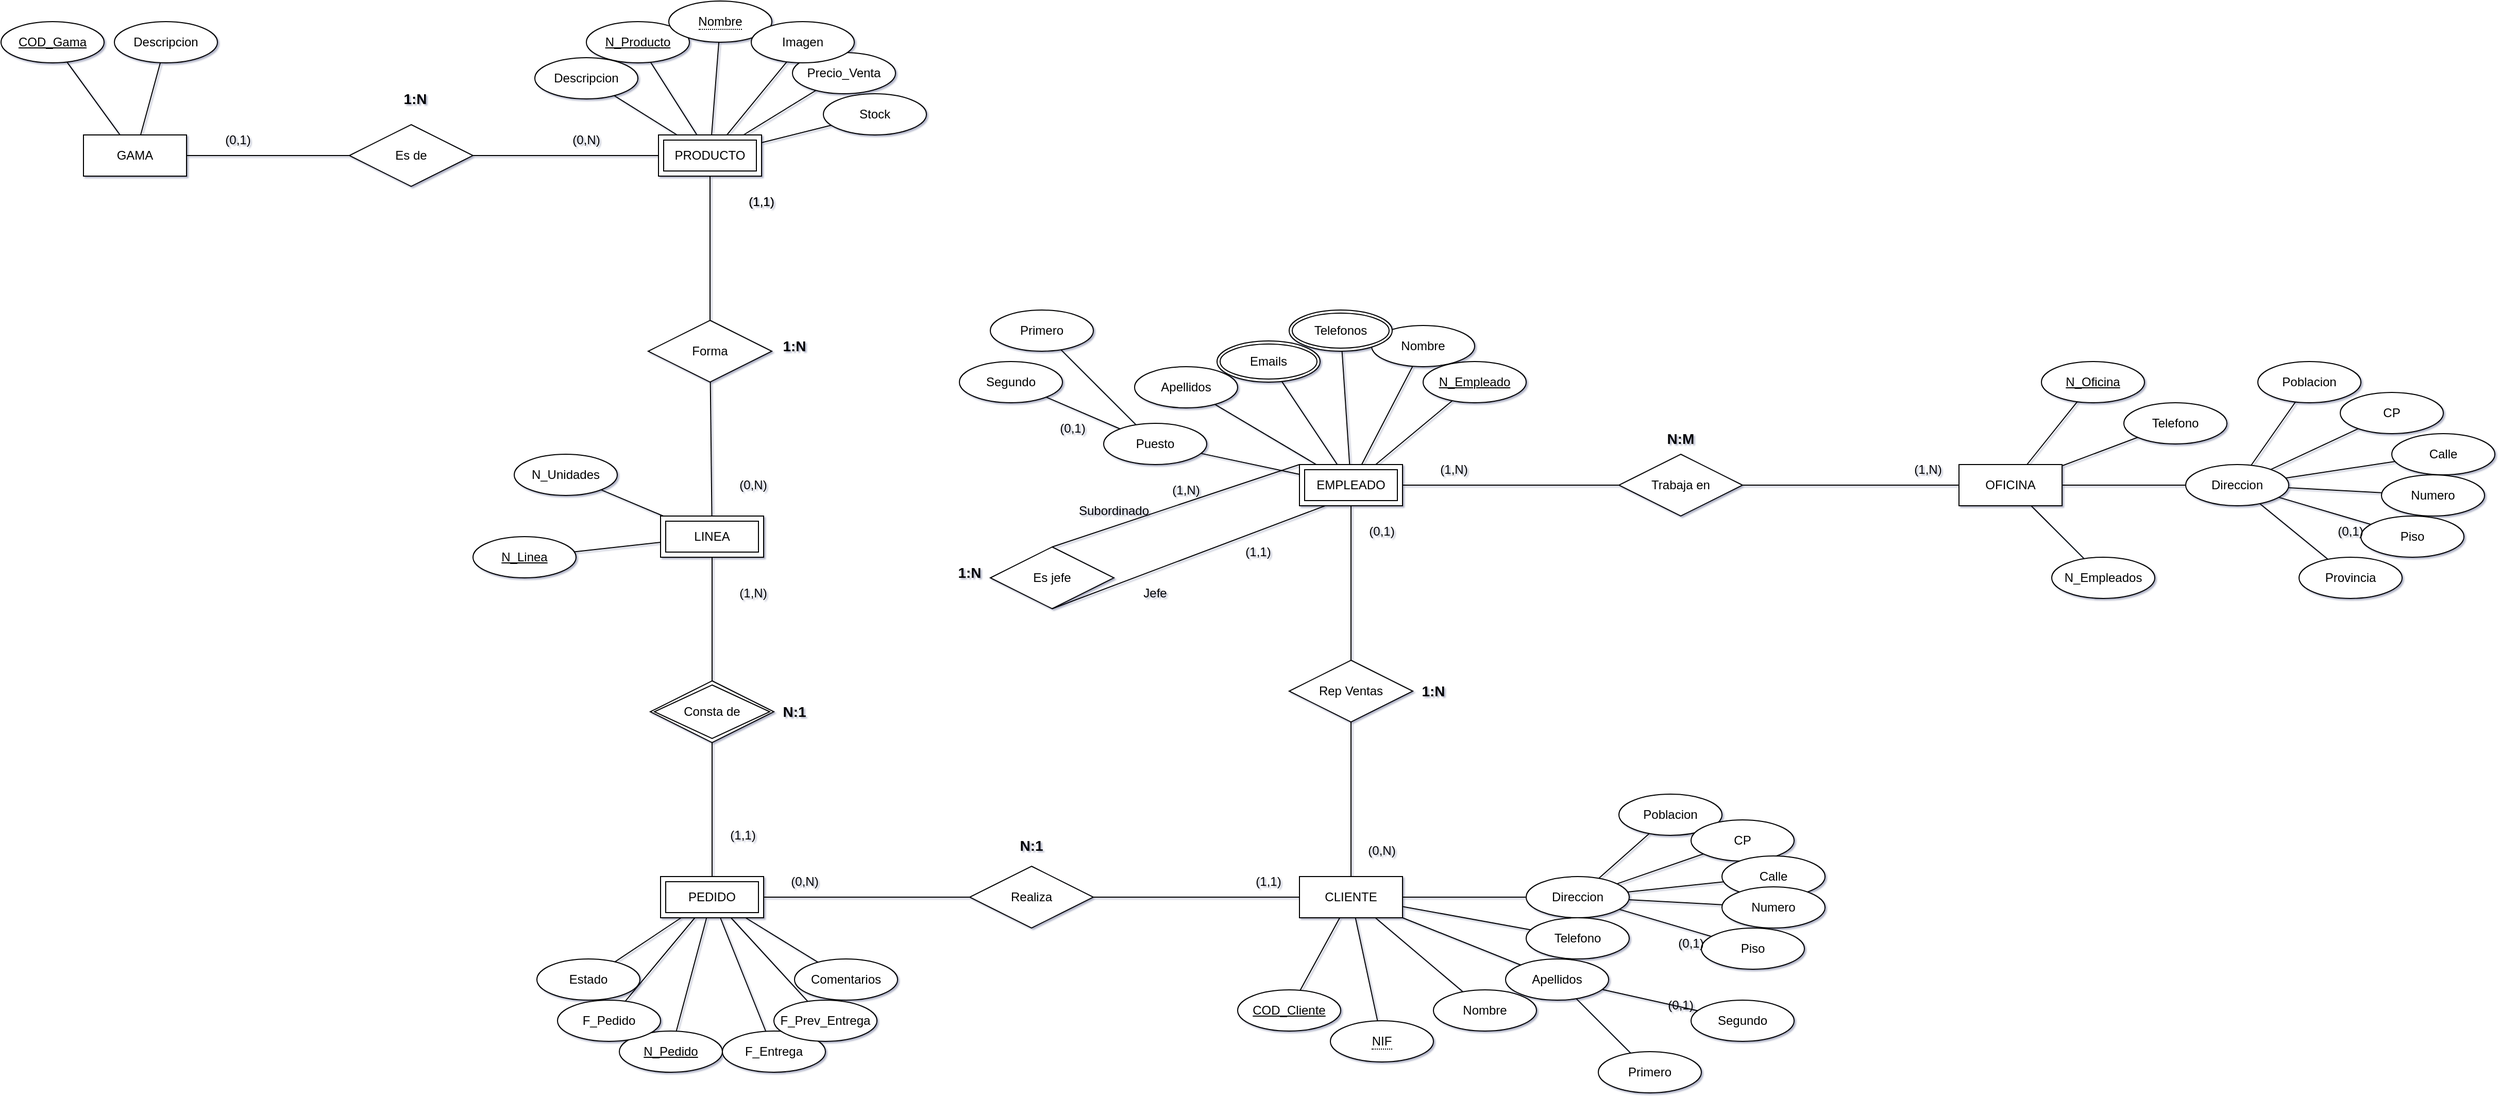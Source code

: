 <mxfile version="22.0.3" type="device">
  <diagram name="Página-1" id="CzSCKkRGqAQ5PVA5qDB_">
    <mxGraphModel dx="1994" dy="1868" grid="1" gridSize="10" guides="1" tooltips="1" connect="1" arrows="1" fold="1" page="1" pageScale="1" pageWidth="827" pageHeight="1169" background="none" math="0" shadow="1">
      <root>
        <mxCell id="0" />
        <mxCell id="1" parent="0" />
        <mxCell id="HR8WANUAVsoa-aW3c2Sm-1" value="GAMA" style="whiteSpace=wrap;html=1;align=center;labelBackgroundColor=none;rounded=0;" vertex="1" parent="1">
          <mxGeometry x="-440" y="-120" width="100" height="40" as="geometry" />
        </mxCell>
        <mxCell id="HR8WANUAVsoa-aW3c2Sm-2" value="OFICINA" style="whiteSpace=wrap;html=1;align=center;labelBackgroundColor=none;rounded=0;" vertex="1" parent="1">
          <mxGeometry x="1380" y="200" width="100" height="40" as="geometry" />
        </mxCell>
        <mxCell id="HR8WANUAVsoa-aW3c2Sm-3" value="CLIENTE" style="whiteSpace=wrap;html=1;align=center;labelBackgroundColor=none;rounded=0;" vertex="1" parent="1">
          <mxGeometry x="740" y="600" width="100" height="40" as="geometry" />
        </mxCell>
        <mxCell id="HR8WANUAVsoa-aW3c2Sm-5" value="PRODUCTO" style="shape=ext;margin=3;double=1;whiteSpace=wrap;html=1;align=center;labelBackgroundColor=none;rounded=0;" vertex="1" parent="1">
          <mxGeometry x="118" y="-120" width="100" height="40" as="geometry" />
        </mxCell>
        <mxCell id="HR8WANUAVsoa-aW3c2Sm-6" value="PEDIDO" style="shape=ext;margin=3;double=1;whiteSpace=wrap;html=1;align=center;labelBackgroundColor=none;rounded=0;" vertex="1" parent="1">
          <mxGeometry x="120" y="600" width="100" height="40" as="geometry" />
        </mxCell>
        <mxCell id="HR8WANUAVsoa-aW3c2Sm-7" value="EMPLEADO" style="shape=ext;margin=3;double=1;whiteSpace=wrap;html=1;align=center;labelBackgroundColor=none;rounded=0;" vertex="1" parent="1">
          <mxGeometry x="740" y="200" width="100" height="40" as="geometry" />
        </mxCell>
        <mxCell id="HR8WANUAVsoa-aW3c2Sm-8" value="N_Pedido" style="ellipse;whiteSpace=wrap;html=1;align=center;fontStyle=4;labelBackgroundColor=none;rounded=0;" vertex="1" parent="1">
          <mxGeometry x="80" y="750" width="100" height="40" as="geometry" />
        </mxCell>
        <mxCell id="HR8WANUAVsoa-aW3c2Sm-73" style="rounded=0;orthogonalLoop=1;jettySize=auto;html=1;endArrow=none;endFill=0;labelBackgroundColor=none;fontColor=default;" edge="1" parent="1" source="HR8WANUAVsoa-aW3c2Sm-10" target="HR8WANUAVsoa-aW3c2Sm-12">
          <mxGeometry relative="1" as="geometry" />
        </mxCell>
        <mxCell id="HR8WANUAVsoa-aW3c2Sm-10" value="N_Unidades" style="ellipse;whiteSpace=wrap;html=1;align=center;labelBackgroundColor=none;rounded=0;" vertex="1" parent="1">
          <mxGeometry x="-22" y="190" width="100" height="40" as="geometry" />
        </mxCell>
        <mxCell id="HR8WANUAVsoa-aW3c2Sm-11" value="Precio_Venta" style="ellipse;whiteSpace=wrap;html=1;align=center;labelBackgroundColor=none;rounded=0;" vertex="1" parent="1">
          <mxGeometry x="248" y="-200" width="100" height="40" as="geometry" />
        </mxCell>
        <mxCell id="HR8WANUAVsoa-aW3c2Sm-12" value="LINEA" style="shape=ext;margin=3;double=1;whiteSpace=wrap;html=1;align=center;labelBackgroundColor=none;rounded=0;" vertex="1" parent="1">
          <mxGeometry x="120" y="250" width="100" height="40" as="geometry" />
        </mxCell>
        <mxCell id="HR8WANUAVsoa-aW3c2Sm-13" value="Consta de" style="shape=rhombus;double=1;perimeter=rhombusPerimeter;whiteSpace=wrap;html=1;align=center;labelBackgroundColor=none;rounded=0;" vertex="1" parent="1">
          <mxGeometry x="110" y="410" width="120" height="60" as="geometry" />
        </mxCell>
        <mxCell id="HR8WANUAVsoa-aW3c2Sm-74" style="rounded=0;orthogonalLoop=1;jettySize=auto;html=1;endArrow=none;endFill=0;labelBackgroundColor=none;fontColor=default;" edge="1" parent="1" source="HR8WANUAVsoa-aW3c2Sm-14" target="HR8WANUAVsoa-aW3c2Sm-12">
          <mxGeometry relative="1" as="geometry" />
        </mxCell>
        <mxCell id="HR8WANUAVsoa-aW3c2Sm-14" value="N_Linea" style="ellipse;whiteSpace=wrap;html=1;align=center;fontStyle=4;labelBackgroundColor=none;rounded=0;" vertex="1" parent="1">
          <mxGeometry x="-62" y="270" width="100" height="40" as="geometry" />
        </mxCell>
        <mxCell id="HR8WANUAVsoa-aW3c2Sm-15" value="F_Pedido" style="ellipse;whiteSpace=wrap;html=1;align=center;labelBackgroundColor=none;rounded=0;" vertex="1" parent="1">
          <mxGeometry x="20" y="720" width="100" height="40" as="geometry" />
        </mxCell>
        <mxCell id="HR8WANUAVsoa-aW3c2Sm-16" value="F_Entrega" style="ellipse;whiteSpace=wrap;html=1;align=center;labelBackgroundColor=none;rounded=0;" vertex="1" parent="1">
          <mxGeometry x="180" y="750" width="100" height="40" as="geometry" />
        </mxCell>
        <mxCell id="HR8WANUAVsoa-aW3c2Sm-17" value="F_Prev_Entrega" style="ellipse;whiteSpace=wrap;html=1;align=center;labelBackgroundColor=none;rounded=0;" vertex="1" parent="1">
          <mxGeometry x="230" y="720" width="100" height="40" as="geometry" />
        </mxCell>
        <mxCell id="HR8WANUAVsoa-aW3c2Sm-18" value="Estado" style="ellipse;whiteSpace=wrap;html=1;align=center;labelBackgroundColor=none;rounded=0;" vertex="1" parent="1">
          <mxGeometry y="680" width="100" height="40" as="geometry" />
        </mxCell>
        <mxCell id="HR8WANUAVsoa-aW3c2Sm-19" value="Comentarios" style="ellipse;whiteSpace=wrap;html=1;align=center;labelBackgroundColor=none;rounded=0;" vertex="1" parent="1">
          <mxGeometry x="250" y="680" width="100" height="40" as="geometry" />
        </mxCell>
        <mxCell id="HR8WANUAVsoa-aW3c2Sm-24" value="Forma" style="shape=rhombus;perimeter=rhombusPerimeter;whiteSpace=wrap;html=1;align=center;labelBackgroundColor=none;rounded=0;" vertex="1" parent="1">
          <mxGeometry x="108" y="60" width="120" height="60" as="geometry" />
        </mxCell>
        <mxCell id="HR8WANUAVsoa-aW3c2Sm-25" value="Realiza" style="shape=rhombus;perimeter=rhombusPerimeter;whiteSpace=wrap;html=1;align=center;labelBackgroundColor=none;rounded=0;" vertex="1" parent="1">
          <mxGeometry x="420" y="590" width="120" height="60" as="geometry" />
        </mxCell>
        <mxCell id="HR8WANUAVsoa-aW3c2Sm-26" value="Rep Ventas" style="shape=rhombus;perimeter=rhombusPerimeter;whiteSpace=wrap;html=1;align=center;labelBackgroundColor=none;rounded=0;" vertex="1" parent="1">
          <mxGeometry x="730" y="390" width="120" height="60" as="geometry" />
        </mxCell>
        <mxCell id="HR8WANUAVsoa-aW3c2Sm-27" value="Es de" style="shape=rhombus;perimeter=rhombusPerimeter;whiteSpace=wrap;html=1;align=center;labelBackgroundColor=none;rounded=0;" vertex="1" parent="1">
          <mxGeometry x="-182" y="-130" width="120" height="60" as="geometry" />
        </mxCell>
        <mxCell id="HR8WANUAVsoa-aW3c2Sm-28" value="Es jefe" style="shape=rhombus;perimeter=rhombusPerimeter;whiteSpace=wrap;html=1;align=center;labelBackgroundColor=none;rounded=0;" vertex="1" parent="1">
          <mxGeometry x="440" y="280" width="120" height="60" as="geometry" />
        </mxCell>
        <mxCell id="HR8WANUAVsoa-aW3c2Sm-29" value="N_Producto" style="ellipse;whiteSpace=wrap;html=1;align=center;fontStyle=4;labelBackgroundColor=none;rounded=0;" vertex="1" parent="1">
          <mxGeometry x="48" y="-230" width="100" height="40" as="geometry" />
        </mxCell>
        <mxCell id="HR8WANUAVsoa-aW3c2Sm-30" value="&lt;span style=&quot;border-bottom: 1px dotted&quot;&gt;Nombre&lt;/span&gt;" style="ellipse;whiteSpace=wrap;html=1;align=center;labelBackgroundColor=none;rounded=0;" vertex="1" parent="1">
          <mxGeometry x="128" y="-250" width="100" height="40" as="geometry" />
        </mxCell>
        <mxCell id="HR8WANUAVsoa-aW3c2Sm-31" value="Imagen" style="ellipse;whiteSpace=wrap;html=1;align=center;labelBackgroundColor=none;rounded=0;" vertex="1" parent="1">
          <mxGeometry x="208" y="-230" width="100" height="40" as="geometry" />
        </mxCell>
        <mxCell id="HR8WANUAVsoa-aW3c2Sm-32" value="Descripcion" style="ellipse;whiteSpace=wrap;html=1;align=center;labelBackgroundColor=none;rounded=0;" vertex="1" parent="1">
          <mxGeometry x="-2" y="-195" width="100" height="40" as="geometry" />
        </mxCell>
        <mxCell id="HR8WANUAVsoa-aW3c2Sm-33" value="Stock" style="ellipse;whiteSpace=wrap;html=1;align=center;labelBackgroundColor=none;rounded=0;" vertex="1" parent="1">
          <mxGeometry x="278" y="-160" width="100" height="40" as="geometry" />
        </mxCell>
        <mxCell id="HR8WANUAVsoa-aW3c2Sm-34" value="COD_Gama" style="ellipse;whiteSpace=wrap;html=1;align=center;fontStyle=4;labelBackgroundColor=none;rounded=0;" vertex="1" parent="1">
          <mxGeometry x="-520" y="-230" width="100" height="40" as="geometry" />
        </mxCell>
        <mxCell id="HR8WANUAVsoa-aW3c2Sm-35" value="Descripcion" style="ellipse;whiteSpace=wrap;html=1;align=center;labelBackgroundColor=none;rounded=0;" vertex="1" parent="1">
          <mxGeometry x="-410" y="-230" width="100" height="40" as="geometry" />
        </mxCell>
        <mxCell id="HR8WANUAVsoa-aW3c2Sm-36" value="COD_Cliente" style="ellipse;whiteSpace=wrap;html=1;align=center;fontStyle=4;labelBackgroundColor=none;rounded=0;" vertex="1" parent="1">
          <mxGeometry x="680" y="710" width="100" height="40" as="geometry" />
        </mxCell>
        <mxCell id="HR8WANUAVsoa-aW3c2Sm-37" value="&lt;span style=&quot;border-bottom: 1px dotted&quot;&gt;NIF&lt;/span&gt;" style="ellipse;whiteSpace=wrap;html=1;align=center;labelBackgroundColor=none;rounded=0;" vertex="1" parent="1">
          <mxGeometry x="770" y="740" width="100" height="40" as="geometry" />
        </mxCell>
        <mxCell id="HR8WANUAVsoa-aW3c2Sm-38" value="Nombre" style="ellipse;whiteSpace=wrap;html=1;align=center;labelBackgroundColor=none;rounded=0;" vertex="1" parent="1">
          <mxGeometry x="870" y="710" width="100" height="40" as="geometry" />
        </mxCell>
        <mxCell id="HR8WANUAVsoa-aW3c2Sm-39" value="Apellidos" style="ellipse;whiteSpace=wrap;html=1;align=center;labelBackgroundColor=none;rounded=0;" vertex="1" parent="1">
          <mxGeometry x="940" y="680" width="100" height="40" as="geometry" />
        </mxCell>
        <mxCell id="HR8WANUAVsoa-aW3c2Sm-40" value="Primero" style="ellipse;whiteSpace=wrap;html=1;align=center;labelBackgroundColor=none;rounded=0;" vertex="1" parent="1">
          <mxGeometry x="1030" y="770" width="100" height="40" as="geometry" />
        </mxCell>
        <mxCell id="HR8WANUAVsoa-aW3c2Sm-41" value="Segundo" style="ellipse;whiteSpace=wrap;html=1;align=center;labelBackgroundColor=none;rounded=0;" vertex="1" parent="1">
          <mxGeometry x="1120" y="720" width="100" height="40" as="geometry" />
        </mxCell>
        <mxCell id="HR8WANUAVsoa-aW3c2Sm-42" value="(0,1)" style="text;html=1;strokeColor=none;fillColor=none;align=center;verticalAlign=middle;whiteSpace=wrap;rounded=0;labelBackgroundColor=none;" vertex="1" parent="1">
          <mxGeometry x="1080" y="710" width="60" height="30" as="geometry" />
        </mxCell>
        <mxCell id="HR8WANUAVsoa-aW3c2Sm-43" value="Telefono" style="ellipse;whiteSpace=wrap;html=1;align=center;labelBackgroundColor=none;rounded=0;" vertex="1" parent="1">
          <mxGeometry x="960" y="640" width="100" height="40" as="geometry" />
        </mxCell>
        <mxCell id="HR8WANUAVsoa-aW3c2Sm-44" value="Direccion" style="ellipse;whiteSpace=wrap;html=1;align=center;labelBackgroundColor=none;rounded=0;" vertex="1" parent="1">
          <mxGeometry x="960" y="600" width="100" height="40" as="geometry" />
        </mxCell>
        <mxCell id="HR8WANUAVsoa-aW3c2Sm-45" value="Poblacion" style="ellipse;whiteSpace=wrap;html=1;align=center;labelBackgroundColor=none;rounded=0;" vertex="1" parent="1">
          <mxGeometry x="1050" y="520" width="100" height="40" as="geometry" />
        </mxCell>
        <mxCell id="HR8WANUAVsoa-aW3c2Sm-46" value="CP" style="ellipse;whiteSpace=wrap;html=1;align=center;labelBackgroundColor=none;rounded=0;" vertex="1" parent="1">
          <mxGeometry x="1120" y="545" width="100" height="40" as="geometry" />
        </mxCell>
        <mxCell id="HR8WANUAVsoa-aW3c2Sm-47" value="Calle" style="ellipse;whiteSpace=wrap;html=1;align=center;labelBackgroundColor=none;rounded=0;" vertex="1" parent="1">
          <mxGeometry x="1150" y="580" width="100" height="40" as="geometry" />
        </mxCell>
        <mxCell id="HR8WANUAVsoa-aW3c2Sm-48" value="Numero" style="ellipse;whiteSpace=wrap;html=1;align=center;labelBackgroundColor=none;rounded=0;" vertex="1" parent="1">
          <mxGeometry x="1150" y="610" width="100" height="40" as="geometry" />
        </mxCell>
        <mxCell id="HR8WANUAVsoa-aW3c2Sm-49" value="Piso" style="ellipse;whiteSpace=wrap;html=1;align=center;labelBackgroundColor=none;rounded=0;" vertex="1" parent="1">
          <mxGeometry x="1130" y="650" width="100" height="40" as="geometry" />
        </mxCell>
        <mxCell id="HR8WANUAVsoa-aW3c2Sm-50" value="(0,1)" style="text;html=1;strokeColor=none;fillColor=none;align=center;verticalAlign=middle;whiteSpace=wrap;rounded=0;labelBackgroundColor=none;" vertex="1" parent="1">
          <mxGeometry x="1090" y="650" width="60" height="30" as="geometry" />
        </mxCell>
        <mxCell id="HR8WANUAVsoa-aW3c2Sm-51" value="Trabaja en" style="shape=rhombus;perimeter=rhombusPerimeter;whiteSpace=wrap;html=1;align=center;labelBackgroundColor=none;rounded=0;" vertex="1" parent="1">
          <mxGeometry x="1050" y="190" width="120" height="60" as="geometry" />
        </mxCell>
        <mxCell id="HR8WANUAVsoa-aW3c2Sm-53" value="N_Empleado" style="ellipse;whiteSpace=wrap;html=1;align=center;fontStyle=4;labelBackgroundColor=none;rounded=0;" vertex="1" parent="1">
          <mxGeometry x="860" y="100" width="100" height="40" as="geometry" />
        </mxCell>
        <mxCell id="HR8WANUAVsoa-aW3c2Sm-54" value="Nombre" style="ellipse;whiteSpace=wrap;html=1;align=center;labelBackgroundColor=none;rounded=0;" vertex="1" parent="1">
          <mxGeometry x="810" y="65" width="100" height="40" as="geometry" />
        </mxCell>
        <mxCell id="HR8WANUAVsoa-aW3c2Sm-55" value="Apellidos" style="ellipse;whiteSpace=wrap;html=1;align=center;labelBackgroundColor=none;rounded=0;" vertex="1" parent="1">
          <mxGeometry x="580" y="105" width="100" height="40" as="geometry" />
        </mxCell>
        <mxCell id="HR8WANUAVsoa-aW3c2Sm-56" value="Primero" style="ellipse;whiteSpace=wrap;html=1;align=center;labelBackgroundColor=none;rounded=0;" vertex="1" parent="1">
          <mxGeometry x="440" y="50" width="100" height="40" as="geometry" />
        </mxCell>
        <mxCell id="HR8WANUAVsoa-aW3c2Sm-57" value="Segundo" style="ellipse;whiteSpace=wrap;html=1;align=center;labelBackgroundColor=none;rounded=0;" vertex="1" parent="1">
          <mxGeometry x="410" y="100" width="100" height="40" as="geometry" />
        </mxCell>
        <mxCell id="HR8WANUAVsoa-aW3c2Sm-58" value="(0,1)" style="text;html=1;strokeColor=none;fillColor=none;align=center;verticalAlign=middle;whiteSpace=wrap;rounded=0;labelBackgroundColor=none;" vertex="1" parent="1">
          <mxGeometry x="490" y="150" width="60" height="30" as="geometry" />
        </mxCell>
        <mxCell id="HR8WANUAVsoa-aW3c2Sm-59" value="Emails" style="ellipse;shape=doubleEllipse;margin=3;whiteSpace=wrap;html=1;align=center;labelBackgroundColor=none;rounded=0;" vertex="1" parent="1">
          <mxGeometry x="660" y="80" width="100" height="40" as="geometry" />
        </mxCell>
        <mxCell id="HR8WANUAVsoa-aW3c2Sm-60" value="Telefonos" style="ellipse;shape=doubleEllipse;margin=3;whiteSpace=wrap;html=1;align=center;labelBackgroundColor=none;rounded=0;" vertex="1" parent="1">
          <mxGeometry x="730" y="50" width="100" height="40" as="geometry" />
        </mxCell>
        <mxCell id="HR8WANUAVsoa-aW3c2Sm-61" value="Puesto" style="ellipse;whiteSpace=wrap;html=1;align=center;labelBackgroundColor=none;rounded=0;" vertex="1" parent="1">
          <mxGeometry x="550" y="160" width="100" height="40" as="geometry" />
        </mxCell>
        <mxCell id="HR8WANUAVsoa-aW3c2Sm-62" value="N_Oficina" style="ellipse;whiteSpace=wrap;html=1;align=center;fontStyle=4;labelBackgroundColor=none;rounded=0;" vertex="1" parent="1">
          <mxGeometry x="1460" y="100" width="100" height="40" as="geometry" />
        </mxCell>
        <mxCell id="HR8WANUAVsoa-aW3c2Sm-63" value="Telefono" style="ellipse;whiteSpace=wrap;html=1;align=center;labelBackgroundColor=none;rounded=0;" vertex="1" parent="1">
          <mxGeometry x="1540" y="140" width="100" height="40" as="geometry" />
        </mxCell>
        <mxCell id="HR8WANUAVsoa-aW3c2Sm-64" value="Direccion" style="ellipse;whiteSpace=wrap;html=1;align=center;labelBackgroundColor=none;rounded=0;" vertex="1" parent="1">
          <mxGeometry x="1600" y="200" width="100" height="40" as="geometry" />
        </mxCell>
        <mxCell id="HR8WANUAVsoa-aW3c2Sm-65" value="Poblacion" style="ellipse;whiteSpace=wrap;html=1;align=center;labelBackgroundColor=none;rounded=0;" vertex="1" parent="1">
          <mxGeometry x="1670" y="100" width="100" height="40" as="geometry" />
        </mxCell>
        <mxCell id="HR8WANUAVsoa-aW3c2Sm-66" value="CP" style="ellipse;whiteSpace=wrap;html=1;align=center;labelBackgroundColor=none;rounded=0;" vertex="1" parent="1">
          <mxGeometry x="1750" y="130" width="100" height="40" as="geometry" />
        </mxCell>
        <mxCell id="HR8WANUAVsoa-aW3c2Sm-67" value="Calle" style="ellipse;whiteSpace=wrap;html=1;align=center;labelBackgroundColor=none;rounded=0;" vertex="1" parent="1">
          <mxGeometry x="1800" y="170" width="100" height="40" as="geometry" />
        </mxCell>
        <mxCell id="HR8WANUAVsoa-aW3c2Sm-68" value="Numero" style="ellipse;whiteSpace=wrap;html=1;align=center;labelBackgroundColor=none;rounded=0;" vertex="1" parent="1">
          <mxGeometry x="1790" y="210" width="100" height="40" as="geometry" />
        </mxCell>
        <mxCell id="HR8WANUAVsoa-aW3c2Sm-69" value="Piso" style="ellipse;whiteSpace=wrap;html=1;align=center;labelBackgroundColor=none;rounded=0;" vertex="1" parent="1">
          <mxGeometry x="1770" y="250" width="100" height="40" as="geometry" />
        </mxCell>
        <mxCell id="HR8WANUAVsoa-aW3c2Sm-70" value="(0,1)" style="text;html=1;strokeColor=none;fillColor=none;align=center;verticalAlign=middle;whiteSpace=wrap;rounded=0;labelBackgroundColor=none;" vertex="1" parent="1">
          <mxGeometry x="1730" y="250" width="60" height="30" as="geometry" />
        </mxCell>
        <mxCell id="HR8WANUAVsoa-aW3c2Sm-71" value="Provincia" style="ellipse;whiteSpace=wrap;html=1;align=center;labelBackgroundColor=none;rounded=0;" vertex="1" parent="1">
          <mxGeometry x="1710" y="290" width="100" height="40" as="geometry" />
        </mxCell>
        <mxCell id="HR8WANUAVsoa-aW3c2Sm-72" value="N_Empleados" style="ellipse;whiteSpace=wrap;html=1;align=center;labelBackgroundColor=none;rounded=0;" vertex="1" parent="1">
          <mxGeometry x="1470" y="290" width="100" height="40" as="geometry" />
        </mxCell>
        <mxCell id="HR8WANUAVsoa-aW3c2Sm-75" style="rounded=0;orthogonalLoop=1;jettySize=auto;html=1;endArrow=none;endFill=0;labelBackgroundColor=none;fontColor=default;" edge="1" parent="1" source="HR8WANUAVsoa-aW3c2Sm-12" target="HR8WANUAVsoa-aW3c2Sm-13">
          <mxGeometry relative="1" as="geometry">
            <mxPoint x="-538" y="622" as="sourcePoint" />
            <mxPoint x="-428" y="628" as="targetPoint" />
          </mxGeometry>
        </mxCell>
        <mxCell id="HR8WANUAVsoa-aW3c2Sm-76" style="rounded=0;orthogonalLoop=1;jettySize=auto;html=1;endArrow=none;endFill=0;labelBackgroundColor=none;fontColor=default;" edge="1" parent="1" source="HR8WANUAVsoa-aW3c2Sm-13" target="HR8WANUAVsoa-aW3c2Sm-6">
          <mxGeometry relative="1" as="geometry">
            <mxPoint x="-528" y="632" as="sourcePoint" />
            <mxPoint x="-418" y="638" as="targetPoint" />
          </mxGeometry>
        </mxCell>
        <mxCell id="HR8WANUAVsoa-aW3c2Sm-77" style="rounded=0;orthogonalLoop=1;jettySize=auto;html=1;endArrow=none;endFill=0;labelBackgroundColor=none;fontColor=default;" edge="1" parent="1" source="HR8WANUAVsoa-aW3c2Sm-18" target="HR8WANUAVsoa-aW3c2Sm-6">
          <mxGeometry relative="1" as="geometry">
            <mxPoint x="-518" y="642" as="sourcePoint" />
            <mxPoint x="-408" y="648" as="targetPoint" />
          </mxGeometry>
        </mxCell>
        <mxCell id="HR8WANUAVsoa-aW3c2Sm-78" style="rounded=0;orthogonalLoop=1;jettySize=auto;html=1;endArrow=none;endFill=0;labelBackgroundColor=none;fontColor=default;" edge="1" parent="1" source="HR8WANUAVsoa-aW3c2Sm-15" target="HR8WANUAVsoa-aW3c2Sm-6">
          <mxGeometry relative="1" as="geometry">
            <mxPoint x="-508" y="652" as="sourcePoint" />
            <mxPoint x="-398" y="658" as="targetPoint" />
          </mxGeometry>
        </mxCell>
        <mxCell id="HR8WANUAVsoa-aW3c2Sm-79" style="rounded=0;orthogonalLoop=1;jettySize=auto;html=1;endArrow=none;endFill=0;labelBackgroundColor=none;fontColor=default;" edge="1" parent="1" source="HR8WANUAVsoa-aW3c2Sm-8" target="HR8WANUAVsoa-aW3c2Sm-6">
          <mxGeometry relative="1" as="geometry">
            <mxPoint x="-498" y="662" as="sourcePoint" />
            <mxPoint x="-388" y="668" as="targetPoint" />
          </mxGeometry>
        </mxCell>
        <mxCell id="HR8WANUAVsoa-aW3c2Sm-80" style="rounded=0;orthogonalLoop=1;jettySize=auto;html=1;endArrow=none;endFill=0;labelBackgroundColor=none;fontColor=default;" edge="1" parent="1" source="HR8WANUAVsoa-aW3c2Sm-25" target="HR8WANUAVsoa-aW3c2Sm-6">
          <mxGeometry relative="1" as="geometry">
            <mxPoint x="145" y="760" as="sourcePoint" />
            <mxPoint x="175" y="650" as="targetPoint" />
          </mxGeometry>
        </mxCell>
        <mxCell id="HR8WANUAVsoa-aW3c2Sm-81" style="rounded=0;orthogonalLoop=1;jettySize=auto;html=1;endArrow=none;endFill=0;labelBackgroundColor=none;fontColor=default;" edge="1" parent="1" source="HR8WANUAVsoa-aW3c2Sm-16" target="HR8WANUAVsoa-aW3c2Sm-6">
          <mxGeometry relative="1" as="geometry">
            <mxPoint x="155" y="770" as="sourcePoint" />
            <mxPoint x="185" y="660" as="targetPoint" />
          </mxGeometry>
        </mxCell>
        <mxCell id="HR8WANUAVsoa-aW3c2Sm-82" style="rounded=0;orthogonalLoop=1;jettySize=auto;html=1;endArrow=none;endFill=0;labelBackgroundColor=none;fontColor=default;" edge="1" parent="1" source="HR8WANUAVsoa-aW3c2Sm-17" target="HR8WANUAVsoa-aW3c2Sm-6">
          <mxGeometry relative="1" as="geometry">
            <mxPoint x="165" y="780" as="sourcePoint" />
            <mxPoint x="195" y="670" as="targetPoint" />
          </mxGeometry>
        </mxCell>
        <mxCell id="HR8WANUAVsoa-aW3c2Sm-83" style="rounded=0;orthogonalLoop=1;jettySize=auto;html=1;endArrow=none;endFill=0;labelBackgroundColor=none;fontColor=default;" edge="1" parent="1" source="HR8WANUAVsoa-aW3c2Sm-19" target="HR8WANUAVsoa-aW3c2Sm-6">
          <mxGeometry relative="1" as="geometry">
            <mxPoint x="175" y="790" as="sourcePoint" />
            <mxPoint x="205" y="680" as="targetPoint" />
          </mxGeometry>
        </mxCell>
        <mxCell id="HR8WANUAVsoa-aW3c2Sm-87" style="rounded=0;orthogonalLoop=1;jettySize=auto;html=1;endArrow=none;endFill=0;labelBackgroundColor=none;fontColor=default;" edge="1" parent="1" source="HR8WANUAVsoa-aW3c2Sm-5" target="HR8WANUAVsoa-aW3c2Sm-24">
          <mxGeometry relative="1" as="geometry">
            <mxPoint x="140" y="-70" as="sourcePoint" />
            <mxPoint x="-43" y="25" as="targetPoint" />
          </mxGeometry>
        </mxCell>
        <mxCell id="HR8WANUAVsoa-aW3c2Sm-88" style="rounded=0;orthogonalLoop=1;jettySize=auto;html=1;endArrow=none;endFill=0;labelBackgroundColor=none;fontColor=default;" edge="1" parent="1" source="HR8WANUAVsoa-aW3c2Sm-27" target="HR8WANUAVsoa-aW3c2Sm-5">
          <mxGeometry relative="1" as="geometry">
            <mxPoint x="178" y="-70" as="sourcePoint" />
            <mxPoint x="178" y="20" as="targetPoint" />
          </mxGeometry>
        </mxCell>
        <mxCell id="HR8WANUAVsoa-aW3c2Sm-89" style="rounded=0;orthogonalLoop=1;jettySize=auto;html=1;endArrow=none;endFill=0;labelBackgroundColor=none;fontColor=default;" edge="1" parent="1" source="HR8WANUAVsoa-aW3c2Sm-1" target="HR8WANUAVsoa-aW3c2Sm-27">
          <mxGeometry relative="1" as="geometry">
            <mxPoint x="-52" y="-90" as="sourcePoint" />
            <mxPoint x="128" y="-90" as="targetPoint" />
          </mxGeometry>
        </mxCell>
        <mxCell id="HR8WANUAVsoa-aW3c2Sm-90" style="rounded=0;orthogonalLoop=1;jettySize=auto;html=1;endArrow=none;endFill=0;labelBackgroundColor=none;fontColor=default;" edge="1" parent="1" source="HR8WANUAVsoa-aW3c2Sm-1" target="HR8WANUAVsoa-aW3c2Sm-35">
          <mxGeometry relative="1" as="geometry">
            <mxPoint x="-330" y="-90" as="sourcePoint" />
            <mxPoint x="-172" y="-90" as="targetPoint" />
          </mxGeometry>
        </mxCell>
        <mxCell id="HR8WANUAVsoa-aW3c2Sm-91" style="rounded=0;orthogonalLoop=1;jettySize=auto;html=1;endArrow=none;endFill=0;labelBackgroundColor=none;fontColor=default;" edge="1" parent="1" source="HR8WANUAVsoa-aW3c2Sm-1" target="HR8WANUAVsoa-aW3c2Sm-34">
          <mxGeometry relative="1" as="geometry">
            <mxPoint x="-320" y="-80" as="sourcePoint" />
            <mxPoint x="-162" y="-80" as="targetPoint" />
          </mxGeometry>
        </mxCell>
        <mxCell id="HR8WANUAVsoa-aW3c2Sm-92" style="rounded=0;orthogonalLoop=1;jettySize=auto;html=1;endArrow=none;endFill=0;labelBackgroundColor=none;fontColor=default;" edge="1" parent="1" source="HR8WANUAVsoa-aW3c2Sm-32" target="HR8WANUAVsoa-aW3c2Sm-5">
          <mxGeometry relative="1" as="geometry">
            <mxPoint x="-310" y="-70" as="sourcePoint" />
            <mxPoint x="-152" y="-70" as="targetPoint" />
          </mxGeometry>
        </mxCell>
        <mxCell id="HR8WANUAVsoa-aW3c2Sm-93" style="rounded=0;orthogonalLoop=1;jettySize=auto;html=1;endArrow=none;endFill=0;labelBackgroundColor=none;fontColor=default;" edge="1" parent="1" source="HR8WANUAVsoa-aW3c2Sm-5" target="HR8WANUAVsoa-aW3c2Sm-29">
          <mxGeometry relative="1" as="geometry">
            <mxPoint x="85" y="-148" as="sourcePoint" />
            <mxPoint x="146" y="-110" as="targetPoint" />
          </mxGeometry>
        </mxCell>
        <mxCell id="HR8WANUAVsoa-aW3c2Sm-94" style="rounded=0;orthogonalLoop=1;jettySize=auto;html=1;endArrow=none;endFill=0;labelBackgroundColor=none;fontColor=default;" edge="1" parent="1" source="HR8WANUAVsoa-aW3c2Sm-30" target="HR8WANUAVsoa-aW3c2Sm-5">
          <mxGeometry relative="1" as="geometry">
            <mxPoint x="95" y="-138" as="sourcePoint" />
            <mxPoint x="156" y="-100" as="targetPoint" />
          </mxGeometry>
        </mxCell>
        <mxCell id="HR8WANUAVsoa-aW3c2Sm-95" style="rounded=0;orthogonalLoop=1;jettySize=auto;html=1;endArrow=none;endFill=0;labelBackgroundColor=none;fontColor=default;" edge="1" parent="1" source="HR8WANUAVsoa-aW3c2Sm-31" target="HR8WANUAVsoa-aW3c2Sm-5">
          <mxGeometry relative="1" as="geometry">
            <mxPoint x="105" y="-128" as="sourcePoint" />
            <mxPoint x="166" y="-90" as="targetPoint" />
          </mxGeometry>
        </mxCell>
        <mxCell id="HR8WANUAVsoa-aW3c2Sm-96" style="rounded=0;orthogonalLoop=1;jettySize=auto;html=1;endArrow=none;endFill=0;labelBackgroundColor=none;fontColor=default;" edge="1" parent="1" source="HR8WANUAVsoa-aW3c2Sm-11" target="HR8WANUAVsoa-aW3c2Sm-5">
          <mxGeometry relative="1" as="geometry">
            <mxPoint x="115" y="-118" as="sourcePoint" />
            <mxPoint x="176" y="-80" as="targetPoint" />
          </mxGeometry>
        </mxCell>
        <mxCell id="HR8WANUAVsoa-aW3c2Sm-97" style="rounded=0;orthogonalLoop=1;jettySize=auto;html=1;endArrow=none;endFill=0;labelBackgroundColor=none;fontColor=default;" edge="1" parent="1" source="HR8WANUAVsoa-aW3c2Sm-33" target="HR8WANUAVsoa-aW3c2Sm-5">
          <mxGeometry relative="1" as="geometry">
            <mxPoint x="125" y="-108" as="sourcePoint" />
            <mxPoint x="186" y="-70" as="targetPoint" />
          </mxGeometry>
        </mxCell>
        <mxCell id="HR8WANUAVsoa-aW3c2Sm-98" style="rounded=0;orthogonalLoop=1;jettySize=auto;html=1;endArrow=none;endFill=0;labelBackgroundColor=none;fontColor=default;" edge="1" parent="1" source="HR8WANUAVsoa-aW3c2Sm-3" target="HR8WANUAVsoa-aW3c2Sm-25">
          <mxGeometry relative="1" as="geometry">
            <mxPoint x="430" y="630" as="sourcePoint" />
            <mxPoint x="230" y="630" as="targetPoint" />
          </mxGeometry>
        </mxCell>
        <mxCell id="HR8WANUAVsoa-aW3c2Sm-99" style="rounded=0;orthogonalLoop=1;jettySize=auto;html=1;endArrow=none;endFill=0;labelBackgroundColor=none;fontColor=default;" edge="1" parent="1" source="HR8WANUAVsoa-aW3c2Sm-3" target="HR8WANUAVsoa-aW3c2Sm-36">
          <mxGeometry relative="1" as="geometry">
            <mxPoint x="750" y="630" as="sourcePoint" />
            <mxPoint x="550" y="630" as="targetPoint" />
          </mxGeometry>
        </mxCell>
        <mxCell id="HR8WANUAVsoa-aW3c2Sm-100" style="rounded=0;orthogonalLoop=1;jettySize=auto;html=1;endArrow=none;endFill=0;labelBackgroundColor=none;fontColor=default;" edge="1" parent="1" source="HR8WANUAVsoa-aW3c2Sm-3" target="HR8WANUAVsoa-aW3c2Sm-37">
          <mxGeometry relative="1" as="geometry">
            <mxPoint x="760" y="640" as="sourcePoint" />
            <mxPoint x="560" y="640" as="targetPoint" />
          </mxGeometry>
        </mxCell>
        <mxCell id="HR8WANUAVsoa-aW3c2Sm-101" style="rounded=0;orthogonalLoop=1;jettySize=auto;html=1;endArrow=none;endFill=0;labelBackgroundColor=none;fontColor=default;" edge="1" parent="1" source="HR8WANUAVsoa-aW3c2Sm-3" target="HR8WANUAVsoa-aW3c2Sm-38">
          <mxGeometry relative="1" as="geometry">
            <mxPoint x="770" y="650" as="sourcePoint" />
            <mxPoint x="570" y="650" as="targetPoint" />
          </mxGeometry>
        </mxCell>
        <mxCell id="HR8WANUAVsoa-aW3c2Sm-102" style="rounded=0;orthogonalLoop=1;jettySize=auto;html=1;endArrow=none;endFill=0;labelBackgroundColor=none;fontColor=default;" edge="1" parent="1" source="HR8WANUAVsoa-aW3c2Sm-3" target="HR8WANUAVsoa-aW3c2Sm-39">
          <mxGeometry relative="1" as="geometry">
            <mxPoint x="780" y="660" as="sourcePoint" />
            <mxPoint x="580" y="660" as="targetPoint" />
          </mxGeometry>
        </mxCell>
        <mxCell id="HR8WANUAVsoa-aW3c2Sm-103" style="rounded=0;orthogonalLoop=1;jettySize=auto;html=1;endArrow=none;endFill=0;labelBackgroundColor=none;fontColor=default;" edge="1" parent="1" source="HR8WANUAVsoa-aW3c2Sm-3" target="HR8WANUAVsoa-aW3c2Sm-43">
          <mxGeometry relative="1" as="geometry">
            <mxPoint x="790" y="670" as="sourcePoint" />
            <mxPoint x="590" y="670" as="targetPoint" />
          </mxGeometry>
        </mxCell>
        <mxCell id="HR8WANUAVsoa-aW3c2Sm-104" style="rounded=0;orthogonalLoop=1;jettySize=auto;html=1;endArrow=none;endFill=0;labelBackgroundColor=none;fontColor=default;" edge="1" parent="1" source="HR8WANUAVsoa-aW3c2Sm-3" target="HR8WANUAVsoa-aW3c2Sm-44">
          <mxGeometry relative="1" as="geometry">
            <mxPoint x="800" y="680" as="sourcePoint" />
            <mxPoint x="600" y="680" as="targetPoint" />
          </mxGeometry>
        </mxCell>
        <mxCell id="HR8WANUAVsoa-aW3c2Sm-105" style="rounded=0;orthogonalLoop=1;jettySize=auto;html=1;endArrow=none;endFill=0;labelBackgroundColor=none;fontColor=default;" edge="1" parent="1" source="HR8WANUAVsoa-aW3c2Sm-44" target="HR8WANUAVsoa-aW3c2Sm-45">
          <mxGeometry relative="1" as="geometry">
            <mxPoint x="850" y="630" as="sourcePoint" />
            <mxPoint x="970" y="630" as="targetPoint" />
          </mxGeometry>
        </mxCell>
        <mxCell id="HR8WANUAVsoa-aW3c2Sm-106" style="rounded=0;orthogonalLoop=1;jettySize=auto;html=1;endArrow=none;endFill=0;labelBackgroundColor=none;fontColor=default;" edge="1" parent="1" source="HR8WANUAVsoa-aW3c2Sm-44" target="HR8WANUAVsoa-aW3c2Sm-46">
          <mxGeometry relative="1" as="geometry">
            <mxPoint x="860" y="640" as="sourcePoint" />
            <mxPoint x="980" y="640" as="targetPoint" />
          </mxGeometry>
        </mxCell>
        <mxCell id="HR8WANUAVsoa-aW3c2Sm-107" style="rounded=0;orthogonalLoop=1;jettySize=auto;html=1;endArrow=none;endFill=0;labelBackgroundColor=none;fontColor=default;" edge="1" parent="1" source="HR8WANUAVsoa-aW3c2Sm-44" target="HR8WANUAVsoa-aW3c2Sm-48">
          <mxGeometry relative="1" as="geometry">
            <mxPoint x="870" y="650" as="sourcePoint" />
            <mxPoint x="990" y="650" as="targetPoint" />
          </mxGeometry>
        </mxCell>
        <mxCell id="HR8WANUAVsoa-aW3c2Sm-108" style="rounded=0;orthogonalLoop=1;jettySize=auto;html=1;endArrow=none;endFill=0;labelBackgroundColor=none;fontColor=default;" edge="1" parent="1" source="HR8WANUAVsoa-aW3c2Sm-44" target="HR8WANUAVsoa-aW3c2Sm-47">
          <mxGeometry relative="1" as="geometry">
            <mxPoint x="1070" y="633" as="sourcePoint" />
            <mxPoint x="1160" y="638" as="targetPoint" />
          </mxGeometry>
        </mxCell>
        <mxCell id="HR8WANUAVsoa-aW3c2Sm-109" style="rounded=0;orthogonalLoop=1;jettySize=auto;html=1;endArrow=none;endFill=0;labelBackgroundColor=none;fontColor=default;" edge="1" parent="1" source="HR8WANUAVsoa-aW3c2Sm-44" target="HR8WANUAVsoa-aW3c2Sm-49">
          <mxGeometry relative="1" as="geometry">
            <mxPoint x="1080" y="643" as="sourcePoint" />
            <mxPoint x="1170" y="648" as="targetPoint" />
          </mxGeometry>
        </mxCell>
        <mxCell id="HR8WANUAVsoa-aW3c2Sm-110" style="rounded=0;orthogonalLoop=1;jettySize=auto;html=1;endArrow=none;endFill=0;labelBackgroundColor=none;fontColor=default;" edge="1" parent="1" source="HR8WANUAVsoa-aW3c2Sm-39" target="HR8WANUAVsoa-aW3c2Sm-41">
          <mxGeometry relative="1" as="geometry">
            <mxPoint x="1090" y="653" as="sourcePoint" />
            <mxPoint x="1180" y="658" as="targetPoint" />
          </mxGeometry>
        </mxCell>
        <mxCell id="HR8WANUAVsoa-aW3c2Sm-111" style="rounded=0;orthogonalLoop=1;jettySize=auto;html=1;endArrow=none;endFill=0;labelBackgroundColor=none;fontColor=default;" edge="1" parent="1" source="HR8WANUAVsoa-aW3c2Sm-39" target="HR8WANUAVsoa-aW3c2Sm-40">
          <mxGeometry relative="1" as="geometry">
            <mxPoint x="1100" y="663" as="sourcePoint" />
            <mxPoint x="1190" y="668" as="targetPoint" />
          </mxGeometry>
        </mxCell>
        <mxCell id="HR8WANUAVsoa-aW3c2Sm-112" style="rounded=0;orthogonalLoop=1;jettySize=auto;html=1;endArrow=none;endFill=0;labelBackgroundColor=none;fontColor=default;" edge="1" parent="1" source="HR8WANUAVsoa-aW3c2Sm-3" target="HR8WANUAVsoa-aW3c2Sm-26">
          <mxGeometry relative="1" as="geometry">
            <mxPoint x="850" y="630" as="sourcePoint" />
            <mxPoint x="970" y="630" as="targetPoint" />
          </mxGeometry>
        </mxCell>
        <mxCell id="HR8WANUAVsoa-aW3c2Sm-113" style="rounded=0;orthogonalLoop=1;jettySize=auto;html=1;endArrow=none;endFill=0;labelBackgroundColor=none;fontColor=default;" edge="1" parent="1" source="HR8WANUAVsoa-aW3c2Sm-26" target="HR8WANUAVsoa-aW3c2Sm-7">
          <mxGeometry relative="1" as="geometry">
            <mxPoint x="800" y="610" as="sourcePoint" />
            <mxPoint x="800" y="460" as="targetPoint" />
          </mxGeometry>
        </mxCell>
        <mxCell id="HR8WANUAVsoa-aW3c2Sm-114" style="rounded=0;orthogonalLoop=1;jettySize=auto;html=1;endArrow=none;endFill=0;labelBackgroundColor=none;fontColor=default;" edge="1" parent="1" source="HR8WANUAVsoa-aW3c2Sm-24" target="HR8WANUAVsoa-aW3c2Sm-12">
          <mxGeometry relative="1" as="geometry">
            <mxPoint x="168" y="-70" as="sourcePoint" />
            <mxPoint x="168" y="50" as="targetPoint" />
          </mxGeometry>
        </mxCell>
        <mxCell id="HR8WANUAVsoa-aW3c2Sm-115" style="rounded=0;orthogonalLoop=1;jettySize=auto;html=1;endArrow=none;endFill=0;labelBackgroundColor=none;fontColor=default;" edge="1" parent="1" source="HR8WANUAVsoa-aW3c2Sm-61" target="HR8WANUAVsoa-aW3c2Sm-7">
          <mxGeometry relative="1" as="geometry">
            <mxPoint x="800" y="400" as="sourcePoint" />
            <mxPoint x="800" y="250" as="targetPoint" />
          </mxGeometry>
        </mxCell>
        <mxCell id="HR8WANUAVsoa-aW3c2Sm-116" style="rounded=0;orthogonalLoop=1;jettySize=auto;html=1;endArrow=none;endFill=0;labelBackgroundColor=none;fontColor=default;" edge="1" parent="1" source="HR8WANUAVsoa-aW3c2Sm-55" target="HR8WANUAVsoa-aW3c2Sm-7">
          <mxGeometry relative="1" as="geometry">
            <mxPoint x="810" y="410" as="sourcePoint" />
            <mxPoint x="810" y="260" as="targetPoint" />
          </mxGeometry>
        </mxCell>
        <mxCell id="HR8WANUAVsoa-aW3c2Sm-117" style="rounded=0;orthogonalLoop=1;jettySize=auto;html=1;endArrow=none;endFill=0;labelBackgroundColor=none;fontColor=default;" edge="1" parent="1" source="HR8WANUAVsoa-aW3c2Sm-59" target="HR8WANUAVsoa-aW3c2Sm-7">
          <mxGeometry relative="1" as="geometry">
            <mxPoint x="820" y="420" as="sourcePoint" />
            <mxPoint x="820" y="270" as="targetPoint" />
          </mxGeometry>
        </mxCell>
        <mxCell id="HR8WANUAVsoa-aW3c2Sm-118" style="rounded=0;orthogonalLoop=1;jettySize=auto;html=1;endArrow=none;endFill=0;labelBackgroundColor=none;fontColor=default;" edge="1" parent="1" source="HR8WANUAVsoa-aW3c2Sm-60" target="HR8WANUAVsoa-aW3c2Sm-7">
          <mxGeometry relative="1" as="geometry">
            <mxPoint x="830" y="430" as="sourcePoint" />
            <mxPoint x="830" y="280" as="targetPoint" />
          </mxGeometry>
        </mxCell>
        <mxCell id="HR8WANUAVsoa-aW3c2Sm-119" style="rounded=0;orthogonalLoop=1;jettySize=auto;html=1;endArrow=none;endFill=0;labelBackgroundColor=none;fontColor=default;" edge="1" parent="1" source="HR8WANUAVsoa-aW3c2Sm-7" target="HR8WANUAVsoa-aW3c2Sm-54">
          <mxGeometry relative="1" as="geometry">
            <mxPoint x="840" y="440" as="sourcePoint" />
            <mxPoint x="840" y="290" as="targetPoint" />
          </mxGeometry>
        </mxCell>
        <mxCell id="HR8WANUAVsoa-aW3c2Sm-120" style="rounded=0;orthogonalLoop=1;jettySize=auto;html=1;endArrow=none;endFill=0;labelBackgroundColor=none;fontColor=default;" edge="1" parent="1" source="HR8WANUAVsoa-aW3c2Sm-7" target="HR8WANUAVsoa-aW3c2Sm-53">
          <mxGeometry relative="1" as="geometry">
            <mxPoint x="850" y="450" as="sourcePoint" />
            <mxPoint x="850" y="300" as="targetPoint" />
          </mxGeometry>
        </mxCell>
        <mxCell id="HR8WANUAVsoa-aW3c2Sm-121" style="rounded=0;orthogonalLoop=1;jettySize=auto;html=1;endArrow=none;endFill=0;labelBackgroundColor=none;fontColor=default;" edge="1" parent="1" source="HR8WANUAVsoa-aW3c2Sm-57" target="HR8WANUAVsoa-aW3c2Sm-61">
          <mxGeometry relative="1" as="geometry">
            <mxPoint x="708" y="284" as="sourcePoint" />
            <mxPoint x="766" y="250" as="targetPoint" />
          </mxGeometry>
        </mxCell>
        <mxCell id="HR8WANUAVsoa-aW3c2Sm-122" style="rounded=0;orthogonalLoop=1;jettySize=auto;html=1;endArrow=none;endFill=0;labelBackgroundColor=none;fontColor=default;" edge="1" parent="1" source="HR8WANUAVsoa-aW3c2Sm-56" target="HR8WANUAVsoa-aW3c2Sm-61">
          <mxGeometry relative="1" as="geometry">
            <mxPoint x="718" y="294" as="sourcePoint" />
            <mxPoint x="776" y="260" as="targetPoint" />
          </mxGeometry>
        </mxCell>
        <mxCell id="HR8WANUAVsoa-aW3c2Sm-123" style="rounded=0;orthogonalLoop=1;jettySize=auto;html=1;endArrow=none;endFill=0;exitX=0.5;exitY=0;exitDx=0;exitDy=0;entryX=0;entryY=0;entryDx=0;entryDy=0;labelBackgroundColor=none;fontColor=default;" edge="1" parent="1" source="HR8WANUAVsoa-aW3c2Sm-28" target="HR8WANUAVsoa-aW3c2Sm-7">
          <mxGeometry relative="1" as="geometry">
            <mxPoint x="787" y="210" as="sourcePoint" />
            <mxPoint x="733" y="129" as="targetPoint" />
          </mxGeometry>
        </mxCell>
        <mxCell id="HR8WANUAVsoa-aW3c2Sm-124" style="rounded=0;orthogonalLoop=1;jettySize=auto;html=1;endArrow=none;endFill=0;labelBackgroundColor=none;fontColor=default;" edge="1" parent="1" source="HR8WANUAVsoa-aW3c2Sm-51" target="HR8WANUAVsoa-aW3c2Sm-7">
          <mxGeometry relative="1" as="geometry">
            <mxPoint x="920" y="110" as="sourcePoint" />
            <mxPoint x="810" y="220" as="targetPoint" />
          </mxGeometry>
        </mxCell>
        <mxCell id="HR8WANUAVsoa-aW3c2Sm-125" style="rounded=0;orthogonalLoop=1;jettySize=auto;html=1;endArrow=none;endFill=0;labelBackgroundColor=none;fontColor=default;" edge="1" parent="1" source="HR8WANUAVsoa-aW3c2Sm-2" target="HR8WANUAVsoa-aW3c2Sm-51">
          <mxGeometry relative="1" as="geometry">
            <mxPoint x="1060" y="230" as="sourcePoint" />
            <mxPoint x="1100" y="220" as="targetPoint" />
          </mxGeometry>
        </mxCell>
        <mxCell id="HR8WANUAVsoa-aW3c2Sm-126" style="rounded=0;orthogonalLoop=1;jettySize=auto;html=1;endArrow=none;endFill=0;labelBackgroundColor=none;fontColor=default;" edge="1" parent="1" source="HR8WANUAVsoa-aW3c2Sm-62" target="HR8WANUAVsoa-aW3c2Sm-2">
          <mxGeometry relative="1" as="geometry">
            <mxPoint x="1390" y="230" as="sourcePoint" />
            <mxPoint x="1110" y="230" as="targetPoint" />
          </mxGeometry>
        </mxCell>
        <mxCell id="HR8WANUAVsoa-aW3c2Sm-127" style="rounded=0;orthogonalLoop=1;jettySize=auto;html=1;endArrow=none;endFill=0;labelBackgroundColor=none;fontColor=default;" edge="1" parent="1" source="HR8WANUAVsoa-aW3c2Sm-63" target="HR8WANUAVsoa-aW3c2Sm-2">
          <mxGeometry relative="1" as="geometry">
            <mxPoint x="1505" y="149" as="sourcePoint" />
            <mxPoint x="1456" y="210" as="targetPoint" />
          </mxGeometry>
        </mxCell>
        <mxCell id="HR8WANUAVsoa-aW3c2Sm-128" style="rounded=0;orthogonalLoop=1;jettySize=auto;html=1;endArrow=none;endFill=0;labelBackgroundColor=none;fontColor=default;" edge="1" parent="1" source="HR8WANUAVsoa-aW3c2Sm-64" target="HR8WANUAVsoa-aW3c2Sm-2">
          <mxGeometry relative="1" as="geometry">
            <mxPoint x="1515" y="159" as="sourcePoint" />
            <mxPoint x="1466" y="220" as="targetPoint" />
          </mxGeometry>
        </mxCell>
        <mxCell id="HR8WANUAVsoa-aW3c2Sm-129" style="rounded=0;orthogonalLoop=1;jettySize=auto;html=1;endArrow=none;endFill=0;labelBackgroundColor=none;fontColor=default;" edge="1" parent="1" source="HR8WANUAVsoa-aW3c2Sm-64" target="HR8WANUAVsoa-aW3c2Sm-65">
          <mxGeometry relative="1" as="geometry">
            <mxPoint x="1610" y="230" as="sourcePoint" />
            <mxPoint x="1730" y="180" as="targetPoint" />
          </mxGeometry>
        </mxCell>
        <mxCell id="HR8WANUAVsoa-aW3c2Sm-130" style="rounded=0;orthogonalLoop=1;jettySize=auto;html=1;endArrow=none;endFill=0;labelBackgroundColor=none;fontColor=default;" edge="1" parent="1" source="HR8WANUAVsoa-aW3c2Sm-64" target="HR8WANUAVsoa-aW3c2Sm-66">
          <mxGeometry relative="1" as="geometry">
            <mxPoint x="1681" y="212" as="sourcePoint" />
            <mxPoint x="1730" y="168" as="targetPoint" />
          </mxGeometry>
        </mxCell>
        <mxCell id="HR8WANUAVsoa-aW3c2Sm-131" style="rounded=0;orthogonalLoop=1;jettySize=auto;html=1;endArrow=none;endFill=0;labelBackgroundColor=none;fontColor=default;" edge="1" parent="1" source="HR8WANUAVsoa-aW3c2Sm-64" target="HR8WANUAVsoa-aW3c2Sm-67">
          <mxGeometry relative="1" as="geometry">
            <mxPoint x="1691" y="222" as="sourcePoint" />
            <mxPoint x="1740" y="178" as="targetPoint" />
          </mxGeometry>
        </mxCell>
        <mxCell id="HR8WANUAVsoa-aW3c2Sm-132" style="rounded=0;orthogonalLoop=1;jettySize=auto;html=1;endArrow=none;endFill=0;labelBackgroundColor=none;fontColor=default;" edge="1" parent="1" source="HR8WANUAVsoa-aW3c2Sm-64" target="HR8WANUAVsoa-aW3c2Sm-68">
          <mxGeometry relative="1" as="geometry">
            <mxPoint x="1701" y="232" as="sourcePoint" />
            <mxPoint x="1750" y="188" as="targetPoint" />
          </mxGeometry>
        </mxCell>
        <mxCell id="HR8WANUAVsoa-aW3c2Sm-133" style="rounded=0;orthogonalLoop=1;jettySize=auto;html=1;endArrow=none;endFill=0;labelBackgroundColor=none;fontColor=default;" edge="1" parent="1" source="HR8WANUAVsoa-aW3c2Sm-64" target="HR8WANUAVsoa-aW3c2Sm-69">
          <mxGeometry relative="1" as="geometry">
            <mxPoint x="1711" y="242" as="sourcePoint" />
            <mxPoint x="1760" y="198" as="targetPoint" />
          </mxGeometry>
        </mxCell>
        <mxCell id="HR8WANUAVsoa-aW3c2Sm-134" style="rounded=0;orthogonalLoop=1;jettySize=auto;html=1;endArrow=none;endFill=0;labelBackgroundColor=none;fontColor=default;" edge="1" parent="1" source="HR8WANUAVsoa-aW3c2Sm-64" target="HR8WANUAVsoa-aW3c2Sm-71">
          <mxGeometry relative="1" as="geometry">
            <mxPoint x="1721" y="252" as="sourcePoint" />
            <mxPoint x="1770" y="208" as="targetPoint" />
          </mxGeometry>
        </mxCell>
        <mxCell id="HR8WANUAVsoa-aW3c2Sm-135" style="rounded=0;orthogonalLoop=1;jettySize=auto;html=1;endArrow=none;endFill=0;labelBackgroundColor=none;fontColor=default;" edge="1" parent="1" source="HR8WANUAVsoa-aW3c2Sm-2" target="HR8WANUAVsoa-aW3c2Sm-72">
          <mxGeometry relative="1" as="geometry">
            <mxPoint x="1731" y="262" as="sourcePoint" />
            <mxPoint x="1780" y="218" as="targetPoint" />
          </mxGeometry>
        </mxCell>
        <mxCell id="HR8WANUAVsoa-aW3c2Sm-137" value="(0,1)" style="text;html=1;strokeColor=none;fillColor=none;align=center;verticalAlign=middle;whiteSpace=wrap;rounded=0;labelBackgroundColor=none;" vertex="1" parent="1">
          <mxGeometry x="-320" y="-130" width="60" height="30" as="geometry" />
        </mxCell>
        <mxCell id="HR8WANUAVsoa-aW3c2Sm-138" value="(0,N)" style="text;html=1;strokeColor=none;fillColor=none;align=center;verticalAlign=middle;whiteSpace=wrap;rounded=0;labelBackgroundColor=none;" vertex="1" parent="1">
          <mxGeometry x="18" y="-130" width="60" height="30" as="geometry" />
        </mxCell>
        <mxCell id="HR8WANUAVsoa-aW3c2Sm-139" value="&lt;font style=&quot;font-size: 14px;&quot;&gt;&lt;b&gt;1:N&lt;/b&gt;&lt;/font&gt;" style="text;html=1;strokeColor=none;fillColor=none;align=center;verticalAlign=middle;whiteSpace=wrap;rounded=0;labelBackgroundColor=none;" vertex="1" parent="1">
          <mxGeometry x="-148" y="-170" width="60" height="30" as="geometry" />
        </mxCell>
        <mxCell id="HR8WANUAVsoa-aW3c2Sm-140" value="(0,N)" style="text;html=1;strokeColor=none;fillColor=none;align=center;verticalAlign=middle;whiteSpace=wrap;rounded=0;labelBackgroundColor=none;" vertex="1" parent="1">
          <mxGeometry x="180" y="205" width="60" height="30" as="geometry" />
        </mxCell>
        <mxCell id="HR8WANUAVsoa-aW3c2Sm-141" value="(1,1)" style="text;html=1;strokeColor=none;fillColor=none;align=center;verticalAlign=middle;whiteSpace=wrap;rounded=0;labelBackgroundColor=none;" vertex="1" parent="1">
          <mxGeometry x="188" y="-70" width="60" height="30" as="geometry" />
        </mxCell>
        <mxCell id="HR8WANUAVsoa-aW3c2Sm-142" value="&lt;font style=&quot;font-size: 14px;&quot;&gt;&lt;b&gt;1:N&lt;/b&gt;&lt;/font&gt;" style="text;html=1;strokeColor=none;fillColor=none;align=center;verticalAlign=middle;whiteSpace=wrap;rounded=0;labelBackgroundColor=none;" vertex="1" parent="1">
          <mxGeometry x="220" y="70" width="60" height="30" as="geometry" />
        </mxCell>
        <mxCell id="HR8WANUAVsoa-aW3c2Sm-143" value="(1,N)" style="text;html=1;strokeColor=none;fillColor=none;align=center;verticalAlign=middle;whiteSpace=wrap;rounded=0;labelBackgroundColor=none;" vertex="1" parent="1">
          <mxGeometry x="180" y="310" width="60" height="30" as="geometry" />
        </mxCell>
        <mxCell id="HR8WANUAVsoa-aW3c2Sm-144" value="(1,1)" style="text;html=1;strokeColor=none;fillColor=none;align=center;verticalAlign=middle;whiteSpace=wrap;rounded=0;labelBackgroundColor=none;" vertex="1" parent="1">
          <mxGeometry x="170" y="545" width="60" height="30" as="geometry" />
        </mxCell>
        <mxCell id="HR8WANUAVsoa-aW3c2Sm-145" value="&lt;font style=&quot;font-size: 14px;&quot;&gt;&lt;b&gt;N:1&lt;/b&gt;&lt;/font&gt;" style="text;html=1;strokeColor=none;fillColor=none;align=center;verticalAlign=middle;whiteSpace=wrap;rounded=0;labelBackgroundColor=none;" vertex="1" parent="1">
          <mxGeometry x="220" y="425" width="60" height="30" as="geometry" />
        </mxCell>
        <mxCell id="HR8WANUAVsoa-aW3c2Sm-146" value="(0,N)" style="text;html=1;strokeColor=none;fillColor=none;align=center;verticalAlign=middle;whiteSpace=wrap;rounded=0;labelBackgroundColor=none;" vertex="1" parent="1">
          <mxGeometry x="230" y="590" width="60" height="30" as="geometry" />
        </mxCell>
        <mxCell id="HR8WANUAVsoa-aW3c2Sm-147" value="(1,1)" style="text;html=1;strokeColor=none;fillColor=none;align=center;verticalAlign=middle;whiteSpace=wrap;rounded=0;labelBackgroundColor=none;" vertex="1" parent="1">
          <mxGeometry x="680" y="590" width="60" height="30" as="geometry" />
        </mxCell>
        <mxCell id="HR8WANUAVsoa-aW3c2Sm-148" value="&lt;font style=&quot;font-size: 14px;&quot;&gt;&lt;b&gt;N:1&lt;/b&gt;&lt;/font&gt;" style="text;html=1;strokeColor=none;fillColor=none;align=center;verticalAlign=middle;whiteSpace=wrap;rounded=0;labelBackgroundColor=none;" vertex="1" parent="1">
          <mxGeometry x="450" y="555" width="60" height="30" as="geometry" />
        </mxCell>
        <mxCell id="HR8WANUAVsoa-aW3c2Sm-149" value="(0,1)" style="text;html=1;strokeColor=none;fillColor=none;align=center;verticalAlign=middle;whiteSpace=wrap;rounded=0;labelBackgroundColor=none;" vertex="1" parent="1">
          <mxGeometry x="790" y="250" width="60" height="30" as="geometry" />
        </mxCell>
        <mxCell id="HR8WANUAVsoa-aW3c2Sm-150" value="(0,N)" style="text;html=1;strokeColor=none;fillColor=none;align=center;verticalAlign=middle;whiteSpace=wrap;rounded=0;labelBackgroundColor=none;" vertex="1" parent="1">
          <mxGeometry x="790" y="560" width="60" height="30" as="geometry" />
        </mxCell>
        <mxCell id="HR8WANUAVsoa-aW3c2Sm-151" value="&lt;font style=&quot;font-size: 14px;&quot;&gt;&lt;b&gt;1:N&lt;/b&gt;&lt;/font&gt;" style="text;html=1;strokeColor=none;fillColor=none;align=center;verticalAlign=middle;whiteSpace=wrap;rounded=0;labelBackgroundColor=none;" vertex="1" parent="1">
          <mxGeometry x="840" y="405" width="60" height="30" as="geometry" />
        </mxCell>
        <mxCell id="HR8WANUAVsoa-aW3c2Sm-152" value="(1,N)" style="text;html=1;strokeColor=none;fillColor=none;align=center;verticalAlign=middle;whiteSpace=wrap;rounded=0;labelBackgroundColor=none;" vertex="1" parent="1">
          <mxGeometry x="1320" y="190" width="60" height="30" as="geometry" />
        </mxCell>
        <mxCell id="HR8WANUAVsoa-aW3c2Sm-154" value="" style="rounded=0;orthogonalLoop=1;jettySize=auto;html=1;endArrow=none;endFill=0;exitX=0.5;exitY=1;exitDx=0;exitDy=0;entryX=0.25;entryY=1;entryDx=0;entryDy=0;labelBackgroundColor=none;fontColor=default;" edge="1" parent="1" source="HR8WANUAVsoa-aW3c2Sm-28" target="HR8WANUAVsoa-aW3c2Sm-7">
          <mxGeometry relative="1" as="geometry">
            <mxPoint x="1040" y="100" as="sourcePoint" />
            <mxPoint x="840" y="240" as="targetPoint" />
          </mxGeometry>
        </mxCell>
        <mxCell id="HR8WANUAVsoa-aW3c2Sm-153" value="(1,N)" style="text;html=1;strokeColor=none;fillColor=none;align=center;verticalAlign=middle;whiteSpace=wrap;rounded=0;labelBackgroundColor=none;" vertex="1" parent="1">
          <mxGeometry x="860" y="190" width="60" height="30" as="geometry" />
        </mxCell>
        <mxCell id="HR8WANUAVsoa-aW3c2Sm-155" value="Jefe" style="text;html=1;strokeColor=none;fillColor=none;align=center;verticalAlign=middle;whiteSpace=wrap;rounded=0;labelBackgroundColor=none;" vertex="1" parent="1">
          <mxGeometry x="570" y="310" width="60" height="30" as="geometry" />
        </mxCell>
        <mxCell id="HR8WANUAVsoa-aW3c2Sm-156" value="Subordinado" style="text;html=1;strokeColor=none;fillColor=none;align=center;verticalAlign=middle;whiteSpace=wrap;rounded=0;labelBackgroundColor=none;" vertex="1" parent="1">
          <mxGeometry x="530" y="230" width="60" height="30" as="geometry" />
        </mxCell>
        <mxCell id="HR8WANUAVsoa-aW3c2Sm-157" value="(1,N)" style="text;html=1;strokeColor=none;fillColor=none;align=center;verticalAlign=middle;whiteSpace=wrap;rounded=0;labelBackgroundColor=none;" vertex="1" parent="1">
          <mxGeometry x="600" y="210" width="60" height="30" as="geometry" />
        </mxCell>
        <mxCell id="HR8WANUAVsoa-aW3c2Sm-159" value="(1,1)" style="text;html=1;strokeColor=none;fillColor=none;align=center;verticalAlign=middle;whiteSpace=wrap;rounded=0;labelBackgroundColor=none;" vertex="1" parent="1">
          <mxGeometry x="188" y="-70" width="60" height="30" as="geometry" />
        </mxCell>
        <mxCell id="HR8WANUAVsoa-aW3c2Sm-160" value="(1,1)" style="text;html=1;strokeColor=none;fillColor=none;align=center;verticalAlign=middle;whiteSpace=wrap;rounded=0;labelBackgroundColor=none;" vertex="1" parent="1">
          <mxGeometry x="670" y="270" width="60" height="30" as="geometry" />
        </mxCell>
        <mxCell id="HR8WANUAVsoa-aW3c2Sm-161" value="&lt;font style=&quot;font-size: 14px;&quot;&gt;&lt;b&gt;1:N&lt;/b&gt;&lt;/font&gt;" style="text;html=1;strokeColor=none;fillColor=none;align=center;verticalAlign=middle;whiteSpace=wrap;rounded=0;labelBackgroundColor=none;" vertex="1" parent="1">
          <mxGeometry x="390" y="290" width="60" height="30" as="geometry" />
        </mxCell>
        <mxCell id="HR8WANUAVsoa-aW3c2Sm-162" value="&lt;font style=&quot;font-size: 14px;&quot;&gt;&lt;b&gt;N:M&lt;/b&gt;&lt;/font&gt;" style="text;html=1;strokeColor=none;fillColor=none;align=center;verticalAlign=middle;whiteSpace=wrap;rounded=0;labelBackgroundColor=none;" vertex="1" parent="1">
          <mxGeometry x="1080" y="160" width="60" height="30" as="geometry" />
        </mxCell>
      </root>
    </mxGraphModel>
  </diagram>
</mxfile>
